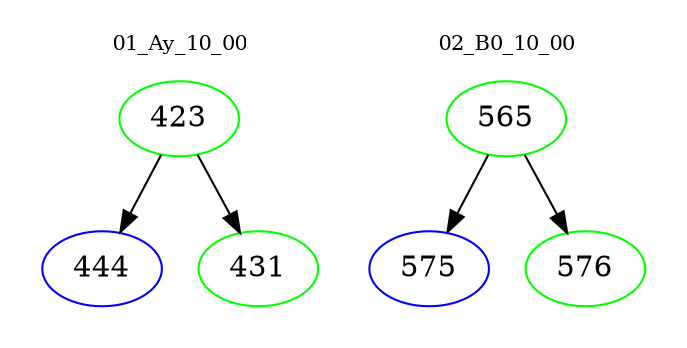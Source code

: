 digraph{
subgraph cluster_0 {
color = white
label = "01_Ay_10_00";
fontsize=10;
T0_423 [label="423", color="green"]
T0_423 -> T0_444 [color="black"]
T0_444 [label="444", color="blue"]
T0_423 -> T0_431 [color="black"]
T0_431 [label="431", color="green"]
}
subgraph cluster_1 {
color = white
label = "02_B0_10_00";
fontsize=10;
T1_565 [label="565", color="green"]
T1_565 -> T1_575 [color="black"]
T1_575 [label="575", color="blue"]
T1_565 -> T1_576 [color="black"]
T1_576 [label="576", color="green"]
}
}
